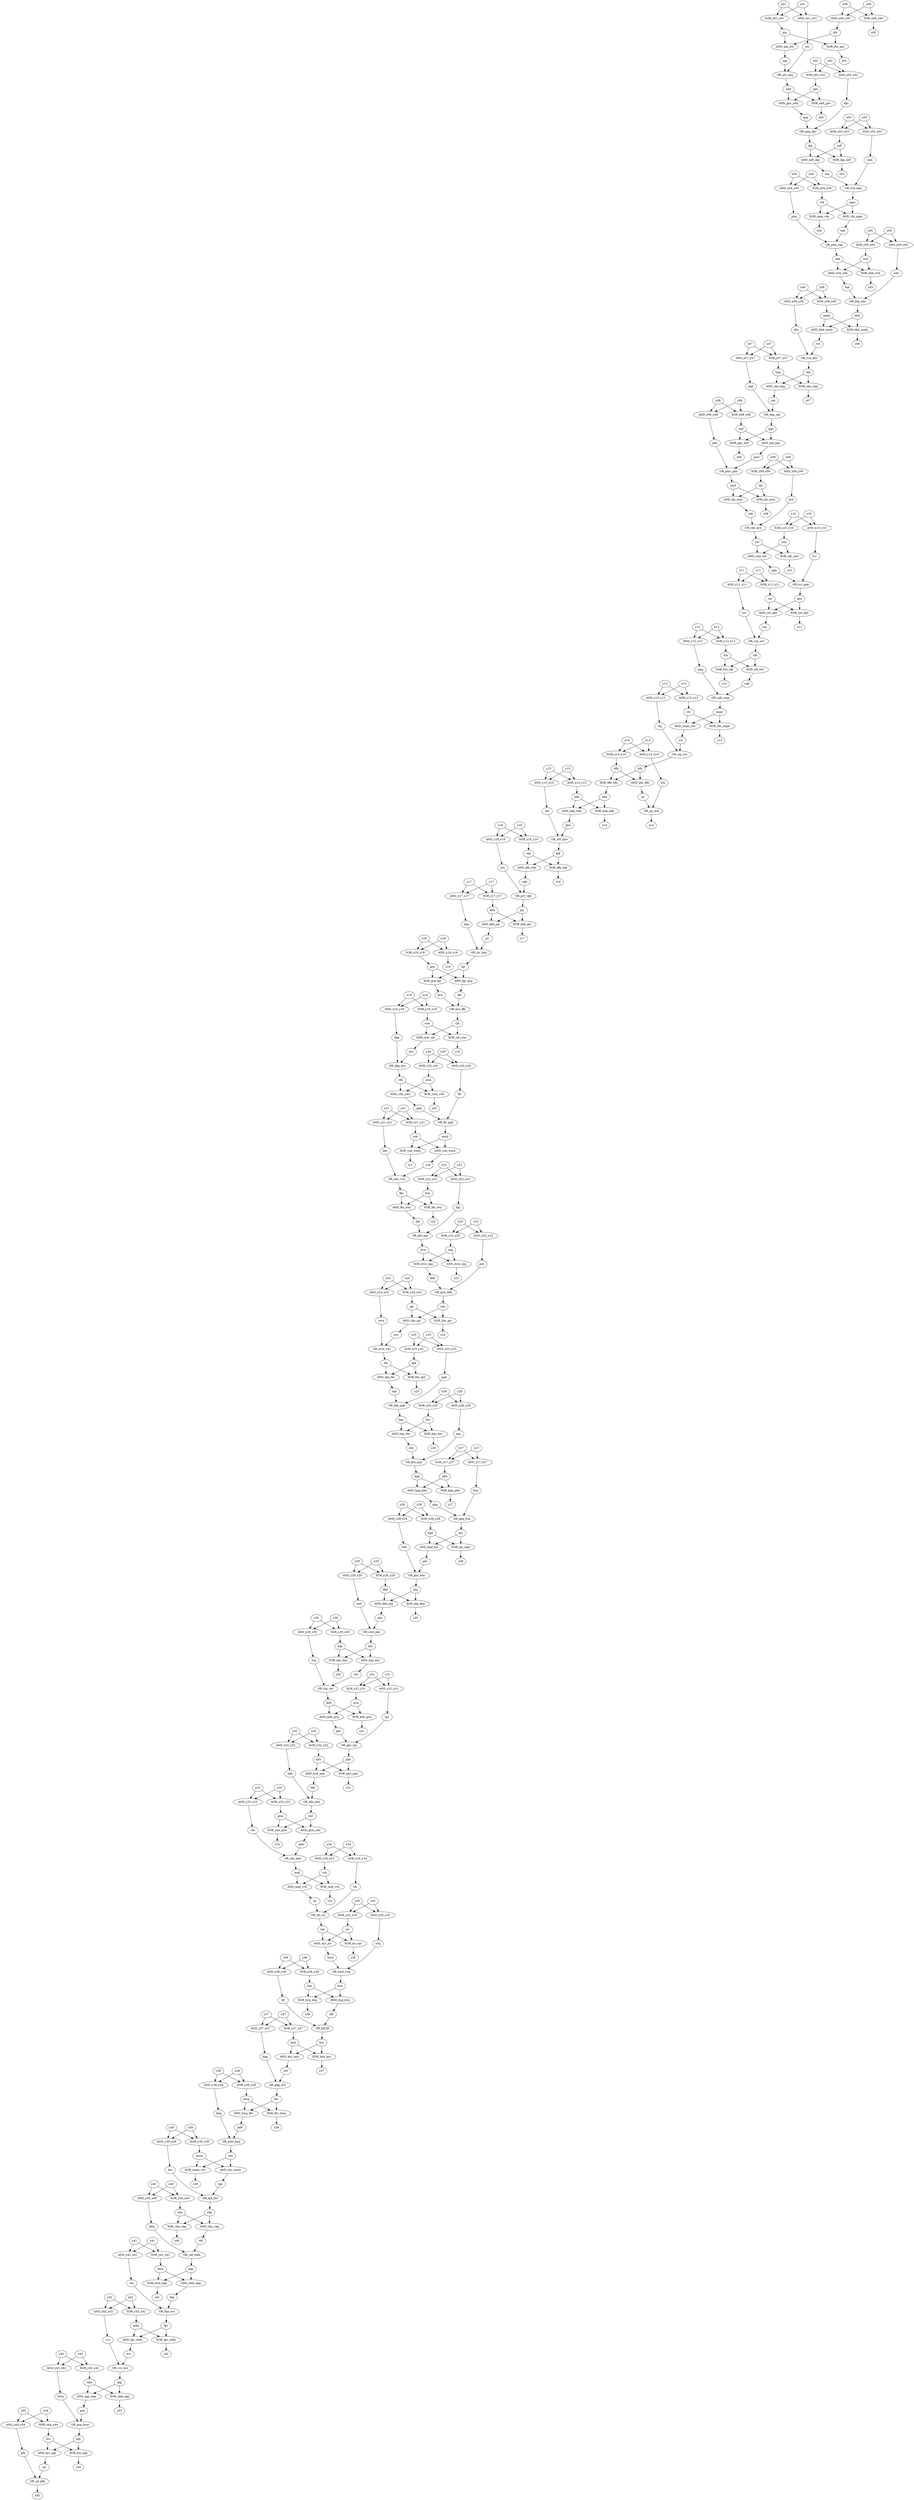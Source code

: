 strict digraph {
	x44 -> XOR_x44_y44
y44 -> XOR_x44_y44
XOR_x44_y44 -> drc
phq -> OR_phq_frm
frm -> OR_phq_frm
OR_phq_frm -> hjs
vdh -> AND_vdh_nwn
nwn -> AND_vdh_nwn
AND_vdh_nwn -> gqd
y40 -> XOR_y40_x40
x40 -> XOR_y40_x40
XOR_y40_x40 -> vkn
x21 -> XOR_x21_y21
y21 -> XOR_x21_y21
XOR_x21_y21 -> cnb
cnb -> AND_cnb_wmb
wmb -> AND_cnb_wmb
AND_cnb_wmb -> vvk
dfb -> XOR_dfb_bfn
bfn -> XOR_dfb_bfn
XOR_dfb_bfn -> hbk
bhd -> XOR_bhd_mmh
mmh -> XOR_bhd_mmh
XOR_bhd_mmh -> z06
fkc -> XOR_fkc_bwj
bwj -> XOR_fkc_bwj
XOR_fkc_bwj -> z22
gnj -> AND_gnj_jfw
jfw -> AND_gnj_jfw
AND_gnj_jfw -> spq
dwh -> AND_dwh_kqn
kqn -> AND_dwh_kqn
AND_dwh_kqn -> fhp
x19 -> AND_x19_y19
y19 -> AND_x19_y19
AND_x19_y19 -> kkg
drc -> XOR_drc_qqt
qqt -> XOR_drc_qqt
XOR_drc_qqt -> z44
fkc -> AND_fkc_bwj
bwj -> AND_fkc_bwj
AND_fkc_bwj -> jbb
y32 -> XOR_y32_x32
x32 -> XOR_y32_x32
XOR_y32_x32 -> qwt
y37 -> AND_y37_x37
x37 -> AND_y37_x37
AND_y37_x37 -> kgg
x07 -> AND_x07_y07
y07 -> AND_x07_y07
AND_x07_y07 -> dqn
dsp -> AND_dsp_bvp
bvp -> AND_dsp_bvp
AND_dsp_bvp -> hff
pmv -> OR_pmv_pkn
pkn -> OR_pmv_pkn
OR_pmv_pkn -> wmt
cjf -> OR_cjf_pfk
pfk -> OR_cjf_pfk
OR_cjf_pfk -> z45
hgq -> XOR_hgq_phb
phb -> XOR_hgq_phb
XOR_hgq_phb -> z27
qnq -> OR_qnq_dpc
dpc -> OR_qnq_dpc
OR_qnq_dpc -> djp
x32 -> AND_x32_y32
y32 -> AND_x32_y32
AND_x32_y32 -> nbb
qwt -> AND_qwt_jqm
jqm -> AND_qwt_jqm
AND_qwt_jqm -> fdk
x18 -> XOR_x18_y18
y18 -> XOR_x18_y18
XOR_x18_y18 -> grp
vkf -> OR_vkf_hdm
hdm -> OR_vkf_hdm
OR_vkf_hdm -> kqn
cqv -> AND_cqv_jss
jss -> AND_cqv_jss
AND_cqv_jss -> bwd
x00 -> AND_x00_y00
y00 -> AND_x00_y00
AND_x00_y00 -> jfw
cjb -> XOR_cjb_srm
srm -> XOR_cjb_srm
XOR_cjb_srm -> z19
jss -> XOR_jss_cqv
cqv -> XOR_jss_cqv
XOR_jss_cqv -> z35
ntt -> OR_ntt_spq
spq -> OR_ntt_spq
OR_ntt_spq -> ndd
cqm -> XOR_cqm_qqj
qqj -> XOR_cqm_qqj
XOR_cqm_qqj -> z43
x01 -> AND_x01_y01
y01 -> AND_x01_y01
AND_x01_y01 -> ntt
y14 -> XOR_y14_x14
x14 -> XOR_y14_x14
XOR_y14_x14 -> dfb
nbk -> XOR_nbk_wrk
wrk -> XOR_nbk_wrk
XOR_nbk_wrk -> z05
dvw -> AND_dvw_rpg
rpg -> AND_dvw_rpg
AND_dvw_rpg -> z23
vvc -> OR_vvc_kcv
kcv -> OR_vvc_kcv
OR_vvc_kcv -> qqj
bqc -> XOR_bqc_fwr
fwr -> XOR_bqc_fwr
XOR_bqc_fwr -> z26
dwh -> XOR_dwh_kqn
kqn -> XOR_dwh_kqn
XOR_dwh_kqn -> z41
x15 -> XOR_x15_y15
y15 -> XOR_x15_y15
XOR_x15_y15 -> bkb
rjm -> XOR_rjm_gjr
gjr -> XOR_rjm_gjr
XOR_rjm_gjr -> z24
x22 -> XOR_x22_y22
y22 -> XOR_x22_y22
XOR_x22_y22 -> bwj
y22 -> AND_y22_x22
x22 -> AND_y22_x22
AND_y22_x22 -> hpj
x08 -> XOR_x08_y08
y08 -> XOR_x08_y08
XOR_x08_y08 -> hnf
y27 -> AND_y27_x27
x27 -> AND_y27_x27
AND_y27_x27 -> frm
wrw -> OR_wrw_swr
swr -> OR_wrw_swr
OR_wrw_swr -> fds
gtm -> AND_gtm_rmt
rmt -> AND_gtm_rmt
AND_gtm_rmt -> mkv
kdh -> AND_kdh_qvq
qvq -> AND_kdh_qvq
AND_kdh_qvq -> ghr
fgv -> AND_fgv_mfm
mfm -> AND_fgv_mfm
AND_fgv_mfm -> kcv
hnf -> AND_hnf_gqs
gqs -> AND_hnf_gqs
AND_hnf_gqs -> pmv
kkg -> OR_kkg_qvs
qvs -> OR_kkg_qvs
OR_kkg_qvs -> vdh
fdk -> OR_fdk_nbb
nbb -> OR_fdk_nbb
OR_fdk_nbb -> rmt
y29 -> AND_y29_x29
x29 -> AND_y29_x29
AND_y29_x29 -> cwd
hjk -> OR_hjk_bts
bts -> OR_hjk_bts
OR_hjk_bts -> vkg
vtk -> AND_vtk_npm
npm -> AND_vtk_npm
AND_vtk_npm -> tqb
dvw -> XOR_dvw_rpg
rpg -> XOR_dvw_rpg
XOR_dvw_rpg -> dbb
y39 -> XOR_y39_x39
x39 -> XOR_y39_x39
XOR_y39_x39 -> mnm
y05 -> XOR_y05_x05
x05 -> XOR_y05_x05
XOR_y05_x05 -> wrk
djd -> AND_djd_fds
fds -> AND_djd_fds
AND_djd_fds -> dqt
tvh -> OR_tvh_sqm
sqm -> OR_tvh_sqm
OR_tvh_sqm -> npm
cdr -> XOR_cdr_cmt
cmt -> XOR_cdr_cmt
XOR_cdr_cmt -> z10
x28 -> XOR_x28_y28
y28 -> XOR_x28_y28
XOR_x28_y28 -> hgd
x33 -> XOR_x33_y33
y33 -> XOR_x33_y33
XOR_x33_y33 -> gtm
mnm -> XOR_mnm_vhv
vhv -> XOR_mnm_vhv
XOR_mnm_vhv -> z39
fbv -> XOR_fbv_bwg
bwg -> XOR_fbv_bwg
XOR_fbv_bwg -> z38
hqs -> AND_hqs_nhr
nhr -> AND_hqs_nhr
AND_hqs_nhr -> vbt
kth -> OR_kth_qcp
qcp -> OR_kth_qcp
OR_kth_qcp -> hgq
wjj -> OR_wjj_scs
scs -> OR_wjj_scs
OR_wjj_scs -> bfn
bkv -> OR_bkv_vvk
vvk -> OR_bkv_vvk
OR_bkv_vvk -> fkc
cmt -> AND_cmt_cdr
cdr -> AND_cmt_cdr
AND_cmt_cdr -> pph
dqt -> OR_dqt_gqb
gqb -> OR_dqt_gqb
OR_dqt_gqb -> bqc
y35 -> XOR_y35_x35
x35 -> XOR_y35_x35
XOR_y35_x35 -> jss
vkb -> OR_vkb_krd
krd -> OR_vkb_krd
OR_vkb_krd -> cdr
mqf -> AND_mqf_cvh
cvh -> AND_mqf_cvh
AND_mqf_cvh -> trj
x36 -> XOR_x36_y36
y36 -> XOR_x36_y36
XOR_x36_y36 -> dsp
y41 -> XOR_y41_x41
x41 -> XOR_y41_x41
XOR_y41_x41 -> dwh
y38 -> XOR_y38_x38
x38 -> XOR_y38_x38
XOR_y38_x38 -> bwg
ghr -> OR_ghr_tpc
tpc -> OR_ghr_tpc
OR_ghr_tpc -> jqm
ckn -> XOR_ckn_hqq
hqq -> XOR_ckn_hqq
XOR_ckn_hqq -> z07
vkn -> AND_vkn_vkg
vkg -> AND_vkn_vkg
AND_vkn_vkg -> vkf
y28 -> AND_y28_x28
x28 -> AND_y28_x28
AND_y28_x28 -> wkc
x31 -> XOR_x31_y31
y31 -> XOR_x31_y31
XOR_x31_y31 -> qvq
rjm -> AND_rjm_gjr
gjr -> AND_rjm_gjr
AND_rjm_gjr -> swr
gcb -> OR_gcb_dbb
dbb -> OR_gcb_dbb
OR_gcb_dbb -> rjm
y18 -> AND_y18_x18
x18 -> AND_y18_x18
AND_y18_x18 -> z18
y24 -> AND_y24_x24
x24 -> AND_y24_x24
AND_y24_x24 -> wrw
x17 -> XOR_x17_y17
y17 -> XOR_x17_y17
XOR_x17_y17 -> kbh
y24 -> XOR_y24_x24
x24 -> XOR_y24_x24
XOR_y24_x24 -> gjr
x26 -> XOR_x26_y26
y26 -> XOR_x26_y26
XOR_x26_y26 -> fwr
y43 -> AND_y43_x43
x43 -> AND_y43_x43
AND_y43_x43 -> bvm
y15 -> AND_y15_x15
x15 -> AND_y15_x15
AND_y15_x15 -> sbt
y12 -> XOR_y12_x12
x12 -> XOR_y12_x12
XOR_y12_x12 -> fvh
kvn -> OR_kvn_ffb
ffb -> OR_kvn_ffb
OR_kvn_ffb -> cjb
y31 -> AND_y31_x31
x31 -> AND_y31_x31
AND_y31_x31 -> tpc
y37 -> XOR_y37_x37
x37 -> XOR_y37_x37
XOR_y37_x37 -> bnh
y11 -> AND_y11_x11
x11 -> AND_y11_x11
AND_y11_x11 -> scv
hgd -> AND_hgd_hjs
hjs -> AND_hgd_hjs
AND_hgd_hjs -> phr
jfw -> XOR_jfw_gnj
gnj -> XOR_jfw_gnj
XOR_jfw_gnj -> z01
fvh -> XOR_fvh_sfk
sfk -> XOR_fvh_sfk
XOR_fvh_sfk -> z12
fds -> XOR_fds_djd
djd -> XOR_fds_djd
XOR_fds_djd -> z25
qwt -> XOR_qwt_jqm
jqm -> XOR_qwt_jqm
XOR_qwt_jqm -> z32
bvp -> XOR_bvp_dsp
dsp -> XOR_bvp_dsp
XOR_bvp_dsp -> z36
phr -> OR_phr_wkc
wkc -> OR_phr_wkc
OR_phr_wkc -> jdq
y07 -> XOR_y07_x07
x07 -> XOR_y07_x07
XOR_y07_x07 -> hqq
y43 -> XOR_y43_x43
x43 -> XOR_y43_x43
XOR_y43_x43 -> cqm
bnh -> XOR_bnh_kss
kss -> XOR_bnh_kss
XOR_bnh_kss -> z37
trg -> OR_trg_vbt
vbt -> OR_trg_vbt
OR_trg_vbt -> kdh
cwd -> OR_cwd_pkc
pkc -> OR_cwd_pkc
OR_cwd_pkc -> nhr
y19 -> XOR_y19_x19
x19 -> XOR_y19_x19
XOR_y19_x19 -> srm
dkd -> AND_dkd_jdq
jdq -> AND_dkd_jdq
AND_dkd_jdq -> pkc
wrk -> AND_wrk_nbk
nbk -> AND_wrk_nbk
AND_wrk_nbk -> fnk
hjs -> XOR_hjs_hgd
hgd -> XOR_hjs_hgd
XOR_hjs_hgd -> z28
rnt -> AND_rnt_qbs
qbs -> AND_rnt_qbs
AND_rnt_qbs -> rcp
djp -> XOR_djp_mft
mft -> XOR_djp_mft
XOR_djp_mft -> z03
cht -> OR_cht_mkv
mkv -> OR_cht_mkv
OR_cht_mkv -> mqf
hbk -> XOR_hbk_bkb
bkb -> XOR_hbk_bkb
XOR_hbk_bkb -> z15
x44 -> AND_x44_y44
y44 -> AND_x44_y44
AND_x44_y44 -> pfk
x26 -> AND_x26_y26
y26 -> AND_x26_y26
AND_x26_y26 -> qcp
ndd -> XOR_ndd_jgw
jgw -> XOR_ndd_jgw
XOR_ndd_jgw -> z02
x06 -> AND_x06_y06
y06 -> AND_x06_y06
AND_x06_y06 -> dhs
ckn -> AND_ckn_hqq
hqq -> AND_ckn_hqq
AND_ckn_hqq -> cpt
y13 -> AND_y13_x13
x13 -> AND_y13_x13
AND_y13_x13 -> wjj
x10 -> AND_x10_y10
y10 -> AND_x10_y10
AND_x10_y10 -> tvr
ffr -> OR_ffr_gqd
gqd -> OR_ffr_gqd
OR_ffr_gqd -> wmb
y09 -> XOR_y09_x09
x09 -> XOR_y09_x09
XOR_y09_x09 -> tjb
nhr -> XOR_nhr_hqs
hqs -> XOR_nhr_hqs
XOR_nhr_hqs -> z30
hgq -> AND_hgq_phb
phb -> AND_hgq_phb
AND_hgq_phb -> phq
x00 -> XOR_x00_y00
y00 -> XOR_x00_y00
XOR_x00_y00 -> z00
y16 -> AND_y16_x16
x16 -> AND_y16_x16
AND_y16_x16 -> prt
dqn -> OR_dqn_cpt
cpt -> OR_dqn_cpt
OR_dqn_cpt -> gqs
x23 -> AND_x23_y23
y23 -> AND_x23_y23
AND_x23_y23 -> gcb
mft -> AND_mft_djp
djp -> AND_mft_djp
AND_mft_djp -> tvh
bkb -> AND_bkb_hbk
hbk -> AND_bkb_hbk
AND_bkb_hbk -> qtw
kfk -> AND_kfk_chk
chk -> AND_kfk_chk
AND_kfk_chk -> vgb
vhv -> AND_vhv_mnm
mnm -> AND_vhv_mnm
AND_vhv_mnm -> hjk
y42 -> XOR_y42_x42
x42 -> XOR_y42_x42
XOR_y42_x42 -> mfm
x25 -> XOR_x25_y25
y25 -> XOR_x25_y25
XOR_x25_y25 -> djd
fgv -> XOR_fgv_mfm
mfm -> XOR_fgv_mfm
XOR_fgv_mfm -> z42
grp -> XOR_grp_fgr
fgr -> XOR_grp_fgr
XOR_grp_fgr -> kvn
x16 -> XOR_x16_y16
y16 -> XOR_x16_y16
XOR_x16_y16 -> chk
x09 -> AND_x09_y09
y09 -> AND_x09_y09
AND_x09_y09 -> krd
cqb -> OR_cqb_rmg
rmg -> OR_cqb_rmg
OR_cqb_rmg -> mqm
y30 -> XOR_y30_x30
x30 -> XOR_y30_x30
XOR_y30_x30 -> hqs
kss -> AND_kss_bnh
bnh -> AND_kss_bnh
AND_kss_bnh -> dvf
y11 -> XOR_y11_x11
x11 -> XOR_y11_x11
XOR_y11_x11 -> rnt
x04 -> AND_x04_y04
y04 -> AND_x04_y04
AND_x04_y04 -> ptm
y13 -> XOR_y13_x13
x13 -> XOR_y13_x13
XOR_y13_x13 -> cbr
rnt -> XOR_rnt_qbs
qbs -> XOR_rnt_qbs
XOR_rnt_qbs -> z11
hff -> OR_hff_fjf
fjf -> OR_hff_fjf
OR_hff_fjf -> kss
x25 -> AND_x25_y25
y25 -> AND_x25_y25
AND_x25_y25 -> gqb
kdh -> XOR_kdh_qvq
qvq -> XOR_kdh_qvq
XOR_kdh_qvq -> z31
y06 -> XOR_y06_x06
x06 -> XOR_y06_x06
XOR_y06_x06 -> mmh
cnb -> XOR_cnb_wmb
wmb -> XOR_cnb_wmb
XOR_cnb_wmb -> z21
y02 -> XOR_y02_x02
x02 -> XOR_y02_x02
XOR_y02_x02 -> jgw
x17 -> AND_x17_y17
y17 -> AND_x17_y17
AND_x17_y17 -> hkn
y34 -> AND_y34_x34
x34 -> AND_y34_x34
AND_y34_x34 -> cvh
x27 -> XOR_x27_y27
y27 -> XOR_x27_y27
XOR_x27_y27 -> phb
x42 -> AND_x42_y42
y42 -> AND_x42_y42
AND_x42_y42 -> vvc
x03 -> XOR_x03_y03
y03 -> XOR_x03_y03
XOR_x03_y03 -> mft
y35 -> AND_y35_x35
x35 -> AND_y35_x35
AND_y35_x35 -> nvg
x10 -> XOR_x10_y10
y10 -> XOR_x10_y10
XOR_x10_y10 -> cmt
y20 -> AND_y20_x20
x20 -> AND_y20_x20
AND_y20_x20 -> ffr
x30 -> AND_x30_y30
y30 -> AND_x30_y30
AND_x30_y30 -> trg
ptm -> OR_ptm_tqb
tqb -> OR_ptm_tqb
OR_ptm_tqb -> nbk
bfn -> AND_bfn_dfb
dfb -> AND_bfn_dfb
AND_bfn_dfb -> sjr
jgw -> AND_jgw_ndd
ndd -> AND_jgw_ndd
AND_jgw_ndd -> qnq
y39 -> AND_y39_x39
x39 -> AND_y39_x39
AND_y39_x39 -> bts
y38 -> AND_y38_x38
x38 -> AND_y38_x38
AND_y38_x38 -> knq
npm -> XOR_npm_vtk
vtk -> XOR_npm_vtk
XOR_npm_vtk -> z04
prt -> OR_prt_vgb
vgb -> OR_prt_vgb
OR_prt_vgb -> jqc
kfk -> XOR_kfk_chk
chk -> XOR_kfk_chk
XOR_kfk_chk -> z16
rvd -> OR_rvd_dhs
dhs -> OR_rvd_dhs
OR_rvd_dhs -> ckn
fnk -> OR_fnk_wkv
wkv -> OR_fnk_wkv
OR_fnk_wkv -> bhd
y03 -> AND_y03_x03
x03 -> AND_y03_x03
AND_y03_x03 -> sqm
x08 -> AND_x08_y08
y08 -> AND_x08_y08
AND_x08_y08 -> pkn
y02 -> AND_y02_x02
x02 -> AND_y02_x02
AND_y02_x02 -> dpc
bwg -> AND_bwg_fbv
fbv -> AND_bwg_fbv
AND_bwg_fbv -> pdw
mqf -> XOR_mqf_cvh
cvh -> XOR_mqf_cvh
XOR_mqf_cvh -> z34
tjb -> AND_tjb_wmt
wmt -> AND_tjb_wmt
AND_tjb_wmt -> vkb
jdq -> XOR_jdq_dkd
dkd -> XOR_jdq_dkd
XOR_jdq_dkd -> z29
x34 -> XOR_x34_y34
y34 -> XOR_x34_y34
XOR_x34_y34 -> tfn
y21 -> AND_y21_x21
x21 -> AND_y21_x21
AND_y21_x21 -> bkv
tfn -> OR_tfn_trj
trj -> OR_tfn_trj
OR_tfn_trj -> cqv
fgr -> AND_fgr_grp
grp -> AND_fgr_grp
AND_fgr_grp -> ffb
bwd -> OR_bwd_nvg
nvg -> OR_bwd_nvg
OR_bwd_nvg -> bvp
cjv -> OR_cjv_hkn
hkn -> OR_cjv_hkn
OR_cjv_hkn -> fgr
fhp -> OR_fhp_rnc
rnc -> OR_fhp_rnc
OR_fhp_rnc -> fgv
sjr -> OR_sjr_tck
tck -> OR_sjr_tck
OR_sjr_tck -> z14
vkn -> XOR_vkn_vkg
vkg -> XOR_vkn_vkg
XOR_vkn_vkg -> z40
kbh -> XOR_kbh_jqc
jqc -> XOR_kbh_jqc
XOR_kbh_jqc -> z17
kgg -> OR_kgg_dvf
dvf -> OR_kgg_dvf
OR_kgg_dvf -> fbv
tjb -> XOR_tjb_wmt
wmt -> XOR_tjb_wmt
XOR_tjb_wmt -> z09
tvr -> OR_tvr_pph
pph -> OR_tvr_pph
OR_tvr_pph -> qbs
qqj -> AND_qqj_cqm
cqm -> AND_qqj_cqm
AND_qqj_cqm -> gsg
pdw -> OR_pdw_knq
knq -> OR_pdw_knq
OR_pdw_knq -> vhv
gqs -> XOR_gqs_hnf
hnf -> XOR_gqs_hnf
XOR_gqs_hnf -> z08
y20 -> XOR_y20_x20
x20 -> XOR_y20_x20
XOR_y20_x20 -> nwn
kbh -> AND_kbh_jqc
jqc -> AND_kbh_jqc
AND_kbh_jqc -> cjv
bqc -> AND_bqc_fwr
fwr -> AND_bqc_fwr
AND_bqc_fwr -> kth
rcp -> OR_rcp_scv
scv -> OR_rcp_scv
OR_rcp_scv -> sfk
sbt -> OR_sbt_qtw
qtw -> OR_sbt_qtw
OR_sbt_qtw -> kfk
bhd -> AND_bhd_mmh
mmh -> AND_bhd_mmh
AND_bhd_mmh -> rvd
nwn -> XOR_nwn_vdh
vdh -> XOR_nwn_vdh
XOR_nwn_vdh -> z20
y29 -> XOR_y29_x29
x29 -> XOR_y29_x29
XOR_y29_x29 -> dkd
y23 -> XOR_y23_x23
x23 -> XOR_y23_x23
XOR_y23_x23 -> rpg
jbb -> OR_jbb_hpj
hpj -> OR_jbb_hpj
OR_jbb_hpj -> dvw
cbr -> XOR_cbr_mqm
mqm -> XOR_cbr_mqm
XOR_cbr_mqm -> z13
y33 -> AND_y33_x33
x33 -> AND_y33_x33
AND_y33_x33 -> cht
y12 -> AND_y12_x12
x12 -> AND_y12_x12
AND_y12_x12 -> rmg
mqm -> AND_mqm_cbr
cbr -> AND_mqm_cbr
AND_mqm_cbr -> scs
sfk -> AND_sfk_fvh
fvh -> AND_sfk_fvh
AND_sfk_fvh -> cqb
y14 -> AND_y14_x14
x14 -> AND_y14_x14
AND_y14_x14 -> tck
x04 -> XOR_x04_y04
y04 -> XOR_x04_y04
XOR_x04_y04 -> vtk
y05 -> AND_y05_x05
x05 -> AND_y05_x05
AND_y05_x05 -> wkv
rmt -> XOR_rmt_gtm
gtm -> XOR_rmt_gtm
XOR_rmt_gtm -> z33
y01 -> XOR_y01_x01
x01 -> XOR_y01_x01
XOR_y01_x01 -> gnj
srm -> AND_srm_cjb
cjb -> AND_srm_cjb
AND_srm_cjb -> qvs
x36 -> AND_x36_y36
y36 -> AND_x36_y36
AND_x36_y36 -> fjf
drc -> AND_drc_qqt
qqt -> AND_drc_qqt
AND_drc_qqt -> cjf
y40 -> AND_y40_x40
x40 -> AND_y40_x40
AND_y40_x40 -> hdm
y41 -> AND_y41_x41
x41 -> AND_y41_x41
AND_y41_x41 -> rnc
gsg -> OR_gsg_bvm
bvm -> OR_gsg_bvm
OR_gsg_bvm -> qqt
}